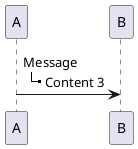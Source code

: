 {
  "sha1": "sc769am3vd87zx5xujbqpr8m2q4qel",
  "insertion": {
    "when": "2024-06-04T17:28:44.953Z",
    "url": "https://forum.plantuml.net/11617/multi-line-message-comment-handling-changed",
    "user": "plantuml@gmail.com"
  }
}
@startuml
A -> B: Message\n\
' |_ Content 1\n\
' |_ Content 2\n\
|_ Content 3
@enduml
